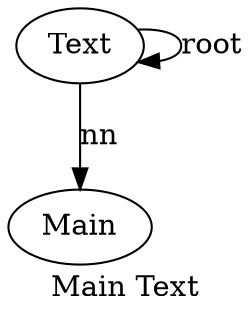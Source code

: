digraph "Main Text" {
label="Main Text";
Text2 [style=filled, fillcolor=white, label=Text];
Main1 [style=filled, fillcolor=white, label=Main];
Text2 -> Main1  [label=nn];
Text2 -> Text2  [label=root];
}
